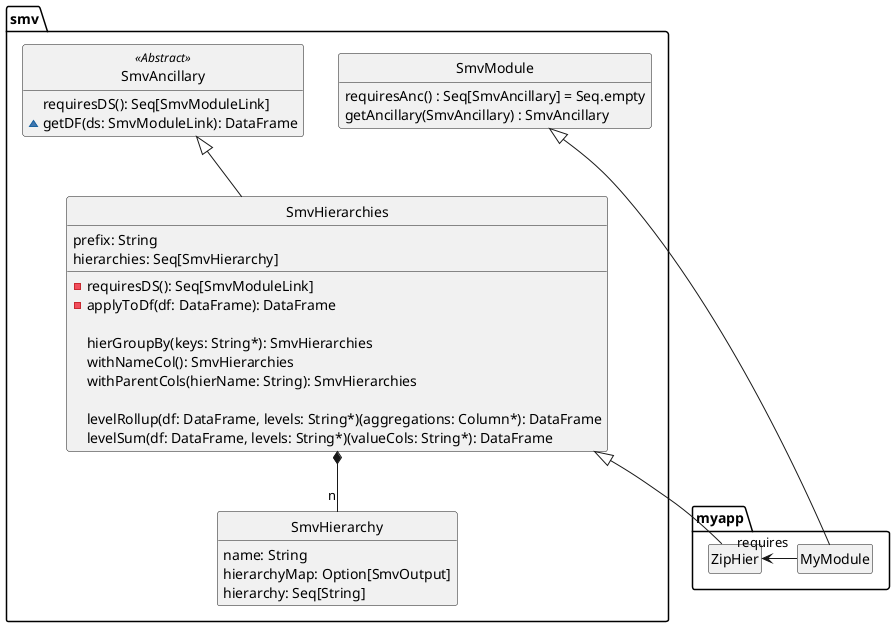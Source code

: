 @startuml
hide empty methods
hide empty fields
hide circle

namespace smv {
  class SmvAncillary <<Abstract>> {
    requiresDS(): Seq[SmvModuleLink]
    ~getDF(ds: SmvModuleLink): DataFrame
  }

  class SmvHierarchy {
    name: String
    hierarchyMap: Option[SmvOutput]
    hierarchy: Seq[String]
  }

  class SmvHierarchies extends SmvAncillary {
    prefix: String
    hierarchies: Seq[SmvHierarchy]
    - requiresDS(): Seq[SmvModuleLink]
    - applyToDf(df: DataFrame): DataFrame

    hierGroupBy(keys: String*): SmvHierarchies
    withNameCol(): SmvHierarchies
    withParentCols(hierName: String): SmvHierarchies

    levelRollup(df: DataFrame, levels: String*)(aggregations: Column*): DataFrame
    levelSum(df: DataFrame, levels: String*)(valueCols: String*): DataFrame
  }

  class SmvModule {
    requiresAnc() : Seq[SmvAncillary] = Seq.empty
    getAncillary(SmvAncillary) : SmvAncillary
  }

  SmvHierarchies *-- "n" SmvHierarchy
}

namespace myapp {
  class ZipHier extends smv.SmvHierarchies
  class MyModule extends smv.SmvModule

  MyModule -L-> "requires" ZipHier
}

@enduml
